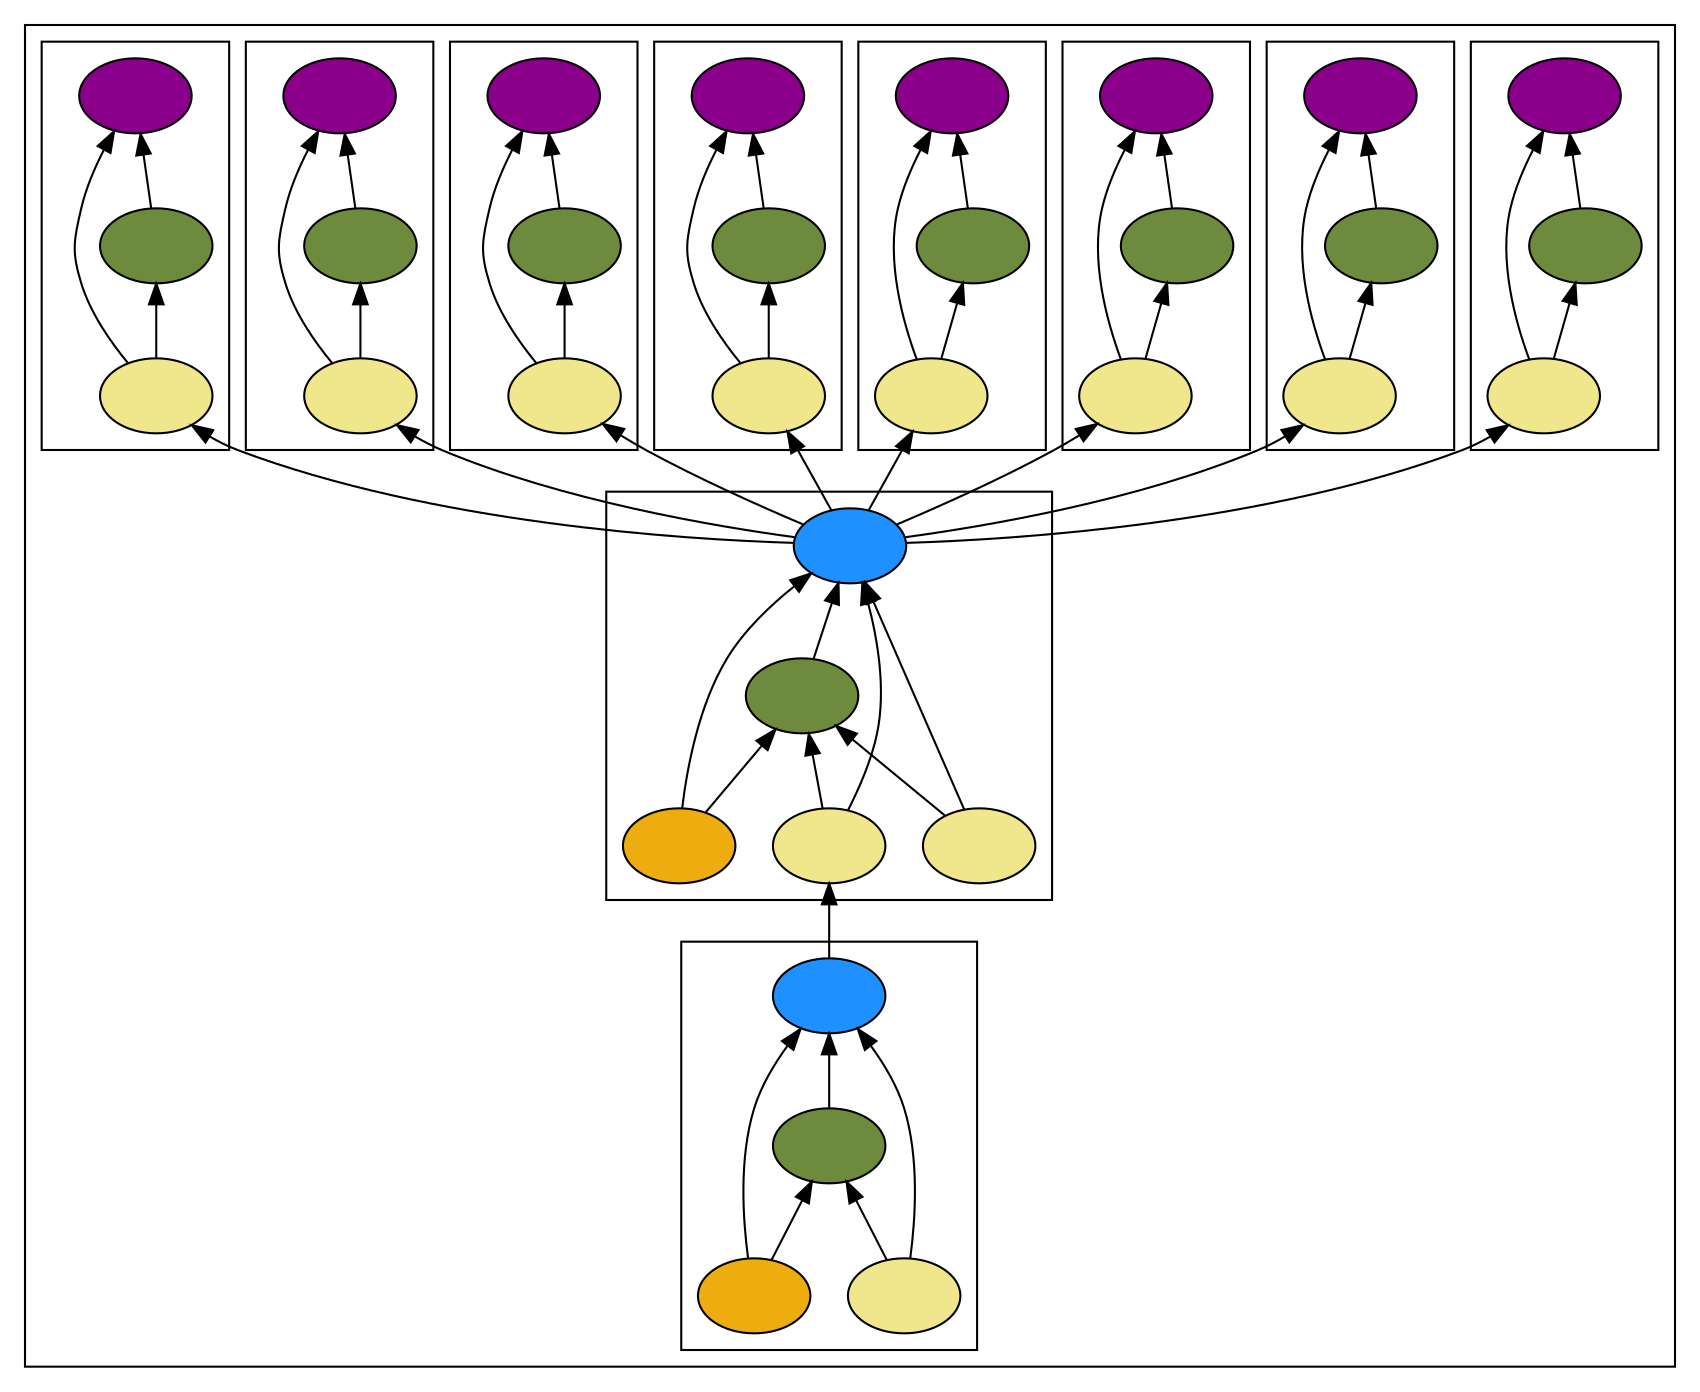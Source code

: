 digraph {
rankdir=BT
fontsize=24
subgraph cluster1 {
subgraph cluster2 {
"40205024"["fillcolor"="dodgerblue" "fontsize"="24" "label"="" "shape"="ellipse" "style"="filled" ]
"42197520"["fillcolor"="darkolivegreen4" "fontsize"="24" "label"="" "shape"="ellipse" "style"="filled" ]
"41061168"["fillcolor"="khaki" "fontsize"="24" "label"="" "shape"="ellipse" "style"="filled" ]
"41098912"["fillcolor"="darkgoldenrod2" "fontsize"="24" "label"="" "shape"="ellipse" "style"="filled" ]
}

subgraph cluster3 {
"41549760"["fillcolor"="dodgerblue" "fontsize"="24" "label"="" "shape"="ellipse" "style"="filled" ]
"41465184"["fillcolor"="darkolivegreen4" "fontsize"="24" "label"="" "shape"="ellipse" "style"="filled" ]
"41774576"["fillcolor"="khaki" "fontsize"="24" "label"="" "shape"="ellipse" "style"="filled" ]
"41836096"["fillcolor"="khaki" "fontsize"="24" "label"="" "shape"="ellipse" "style"="filled" ]
"40388224"["fillcolor"="darkgoldenrod2" "fontsize"="24" "label"="" "shape"="ellipse" "style"="filled" ]
}

subgraph cluster4 {
"40381008"["fillcolor"="magenta4" "fontsize"="24" "label"="" "shape"="ellipse" "style"="filled" ]
"42550800"["fillcolor"="darkolivegreen4" "fontsize"="24" "label"="" "shape"="ellipse" "style"="filled" ]
"40549008"["fillcolor"="khaki" "fontsize"="24" "label"="" "shape"="ellipse" "style"="filled" ]
}

subgraph cluster5 {
"40282176"["fillcolor"="magenta4" "fontsize"="24" "label"="" "shape"="ellipse" "style"="filled" ]
"40513184"["fillcolor"="darkolivegreen4" "fontsize"="24" "label"="" "shape"="ellipse" "style"="filled" ]
"42308928"["fillcolor"="khaki" "fontsize"="24" "label"="" "shape"="ellipse" "style"="filled" ]
}

subgraph cluster6 {
"40316704"["fillcolor"="magenta4" "fontsize"="24" "label"="" "shape"="ellipse" "style"="filled" ]
"40115920"["fillcolor"="darkolivegreen4" "fontsize"="24" "label"="" "shape"="ellipse" "style"="filled" ]
"40200048"["fillcolor"="khaki" "fontsize"="24" "label"="" "shape"="ellipse" "style"="filled" ]
}

subgraph cluster7 {
"40363568"["fillcolor"="magenta4" "fontsize"="24" "label"="" "shape"="ellipse" "style"="filled" ]
"42528656"["fillcolor"="darkolivegreen4" "fontsize"="24" "label"="" "shape"="ellipse" "style"="filled" ]
"40816272"["fillcolor"="khaki" "fontsize"="24" "label"="" "shape"="ellipse" "style"="filled" ]
}

subgraph cluster8 {
"40873696"["fillcolor"="magenta4" "fontsize"="24" "label"="" "shape"="ellipse" "style"="filled" ]
"40087920"["fillcolor"="darkolivegreen4" "fontsize"="24" "label"="" "shape"="ellipse" "style"="filled" ]
"40909872"["fillcolor"="khaki" "fontsize"="24" "label"="" "shape"="ellipse" "style"="filled" ]
}

subgraph cluster9 {
"40961072"["fillcolor"="magenta4" "fontsize"="24" "label"="" "shape"="ellipse" "style"="filled" ]
"40550896"["fillcolor"="darkolivegreen4" "fontsize"="24" "label"="" "shape"="ellipse" "style"="filled" ]
"40997248"["fillcolor"="khaki" "fontsize"="24" "label"="" "shape"="ellipse" "style"="filled" ]
}

subgraph cluster10 {
"42537792"["fillcolor"="magenta4" "fontsize"="24" "label"="" "shape"="ellipse" "style"="filled" ]
"42555136"["fillcolor"="darkolivegreen4" "fontsize"="24" "label"="" "shape"="ellipse" "style"="filled" ]
"41048448"["fillcolor"="khaki" "fontsize"="24" "label"="" "shape"="ellipse" "style"="filled" ]
}

subgraph cluster11 {
"41122368"["fillcolor"="magenta4" "fontsize"="24" "label"="" "shape"="ellipse" "style"="filled" ]
"41084624"["fillcolor"="darkolivegreen4" "fontsize"="24" "label"="" "shape"="ellipse" "style"="filled" ]
"41160112"["fillcolor"="khaki" "fontsize"="24" "label"="" "shape"="ellipse" "style"="filled" ]
}

}

"41061168" -> "40205024"["arrowhead"="normal" "color"="black" "constraint"="true" "style"="solid" ]
"41061168" -> "42197520"["arrowhead"="normal" "color"="black" "constraint"="true" "style"="solid" ]
"41098912" -> "40205024"["arrowhead"="normal" "color"="black" "constraint"="true" "style"="solid" ]
"41098912" -> "42197520"["arrowhead"="normal" "color"="black" "constraint"="true" "style"="solid" ]
"42197520" -> "40205024"["arrowhead"="normal" "color"="black" "constraint"="true" "style"="solid" ]
"42308928" -> "40282176"["arrowhead"="normal" "color"="black" "constraint"="true" "style"="solid" ]
"42308928" -> "40513184"["arrowhead"="normal" "color"="black" "constraint"="true" "style"="solid" ]
"41549760" -> "42308928"["arrowhead"="normal" "color"="black" "constraint"="true" "style"="solid" ]
"40513184" -> "40282176"["arrowhead"="normal" "color"="black" "constraint"="true" "style"="solid" ]
"40200048" -> "40316704"["arrowhead"="normal" "color"="black" "constraint"="true" "style"="solid" ]
"40200048" -> "40115920"["arrowhead"="normal" "color"="black" "constraint"="true" "style"="solid" ]
"41549760" -> "40200048"["arrowhead"="normal" "color"="black" "constraint"="true" "style"="solid" ]
"40115920" -> "40316704"["arrowhead"="normal" "color"="black" "constraint"="true" "style"="solid" ]
"40816272" -> "40363568"["arrowhead"="normal" "color"="black" "constraint"="true" "style"="solid" ]
"40816272" -> "42528656"["arrowhead"="normal" "color"="black" "constraint"="true" "style"="solid" ]
"41549760" -> "40816272"["arrowhead"="normal" "color"="black" "constraint"="true" "style"="solid" ]
"42528656" -> "40363568"["arrowhead"="normal" "color"="black" "constraint"="true" "style"="solid" ]
"40549008" -> "40381008"["arrowhead"="normal" "color"="black" "constraint"="true" "style"="solid" ]
"40549008" -> "42550800"["arrowhead"="normal" "color"="black" "constraint"="true" "style"="solid" ]
"41549760" -> "40549008"["arrowhead"="normal" "color"="black" "constraint"="true" "style"="solid" ]
"42550800" -> "40381008"["arrowhead"="normal" "color"="black" "constraint"="true" "style"="solid" ]
"40909872" -> "40873696"["arrowhead"="normal" "color"="black" "constraint"="true" "style"="solid" ]
"40909872" -> "40087920"["arrowhead"="normal" "color"="black" "constraint"="true" "style"="solid" ]
"41549760" -> "40909872"["arrowhead"="normal" "color"="black" "constraint"="true" "style"="solid" ]
"40087920" -> "40873696"["arrowhead"="normal" "color"="black" "constraint"="true" "style"="solid" ]
"40997248" -> "40961072"["arrowhead"="normal" "color"="black" "constraint"="true" "style"="solid" ]
"40997248" -> "40550896"["arrowhead"="normal" "color"="black" "constraint"="true" "style"="solid" ]
"41549760" -> "40997248"["arrowhead"="normal" "color"="black" "constraint"="true" "style"="solid" ]
"40550896" -> "40961072"["arrowhead"="normal" "color"="black" "constraint"="true" "style"="solid" ]
"41160112" -> "41122368"["arrowhead"="normal" "color"="black" "constraint"="true" "style"="solid" ]
"41160112" -> "41084624"["arrowhead"="normal" "color"="black" "constraint"="true" "style"="solid" ]
"41549760" -> "41160112"["arrowhead"="normal" "color"="black" "constraint"="true" "style"="solid" ]
"41084624" -> "41122368"["arrowhead"="normal" "color"="black" "constraint"="true" "style"="solid" ]
"41774576" -> "41549760"["arrowhead"="normal" "color"="black" "constraint"="true" "style"="solid" ]
"41774576" -> "41465184"["arrowhead"="normal" "color"="black" "constraint"="true" "style"="solid" ]
"41836096" -> "41549760"["arrowhead"="normal" "color"="black" "constraint"="true" "style"="solid" ]
"41836096" -> "41465184"["arrowhead"="normal" "color"="black" "constraint"="true" "style"="solid" ]
"40205024" -> "41836096"["arrowhead"="normal" "color"="black" "constraint"="true" "style"="solid" ]
"40388224" -> "41549760"["arrowhead"="normal" "color"="black" "constraint"="true" "style"="solid" ]
"40388224" -> "41465184"["arrowhead"="normal" "color"="black" "constraint"="true" "style"="solid" ]
"41465184" -> "41549760"["arrowhead"="normal" "color"="black" "constraint"="true" "style"="solid" ]
"41048448" -> "42537792"["arrowhead"="normal" "color"="black" "constraint"="true" "style"="solid" ]
"41048448" -> "42555136"["arrowhead"="normal" "color"="black" "constraint"="true" "style"="solid" ]
"41549760" -> "41048448"["arrowhead"="normal" "color"="black" "constraint"="true" "style"="solid" ]
"42555136" -> "42537792"["arrowhead"="normal" "color"="black" "constraint"="true" "style"="solid" ]

}